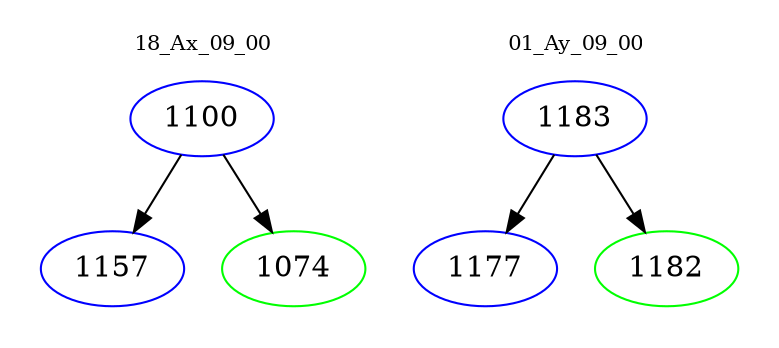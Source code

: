 digraph{
subgraph cluster_0 {
color = white
label = "18_Ax_09_00";
fontsize=10;
T0_1100 [label="1100", color="blue"]
T0_1100 -> T0_1157 [color="black"]
T0_1157 [label="1157", color="blue"]
T0_1100 -> T0_1074 [color="black"]
T0_1074 [label="1074", color="green"]
}
subgraph cluster_1 {
color = white
label = "01_Ay_09_00";
fontsize=10;
T1_1183 [label="1183", color="blue"]
T1_1183 -> T1_1177 [color="black"]
T1_1177 [label="1177", color="blue"]
T1_1183 -> T1_1182 [color="black"]
T1_1182 [label="1182", color="green"]
}
}
